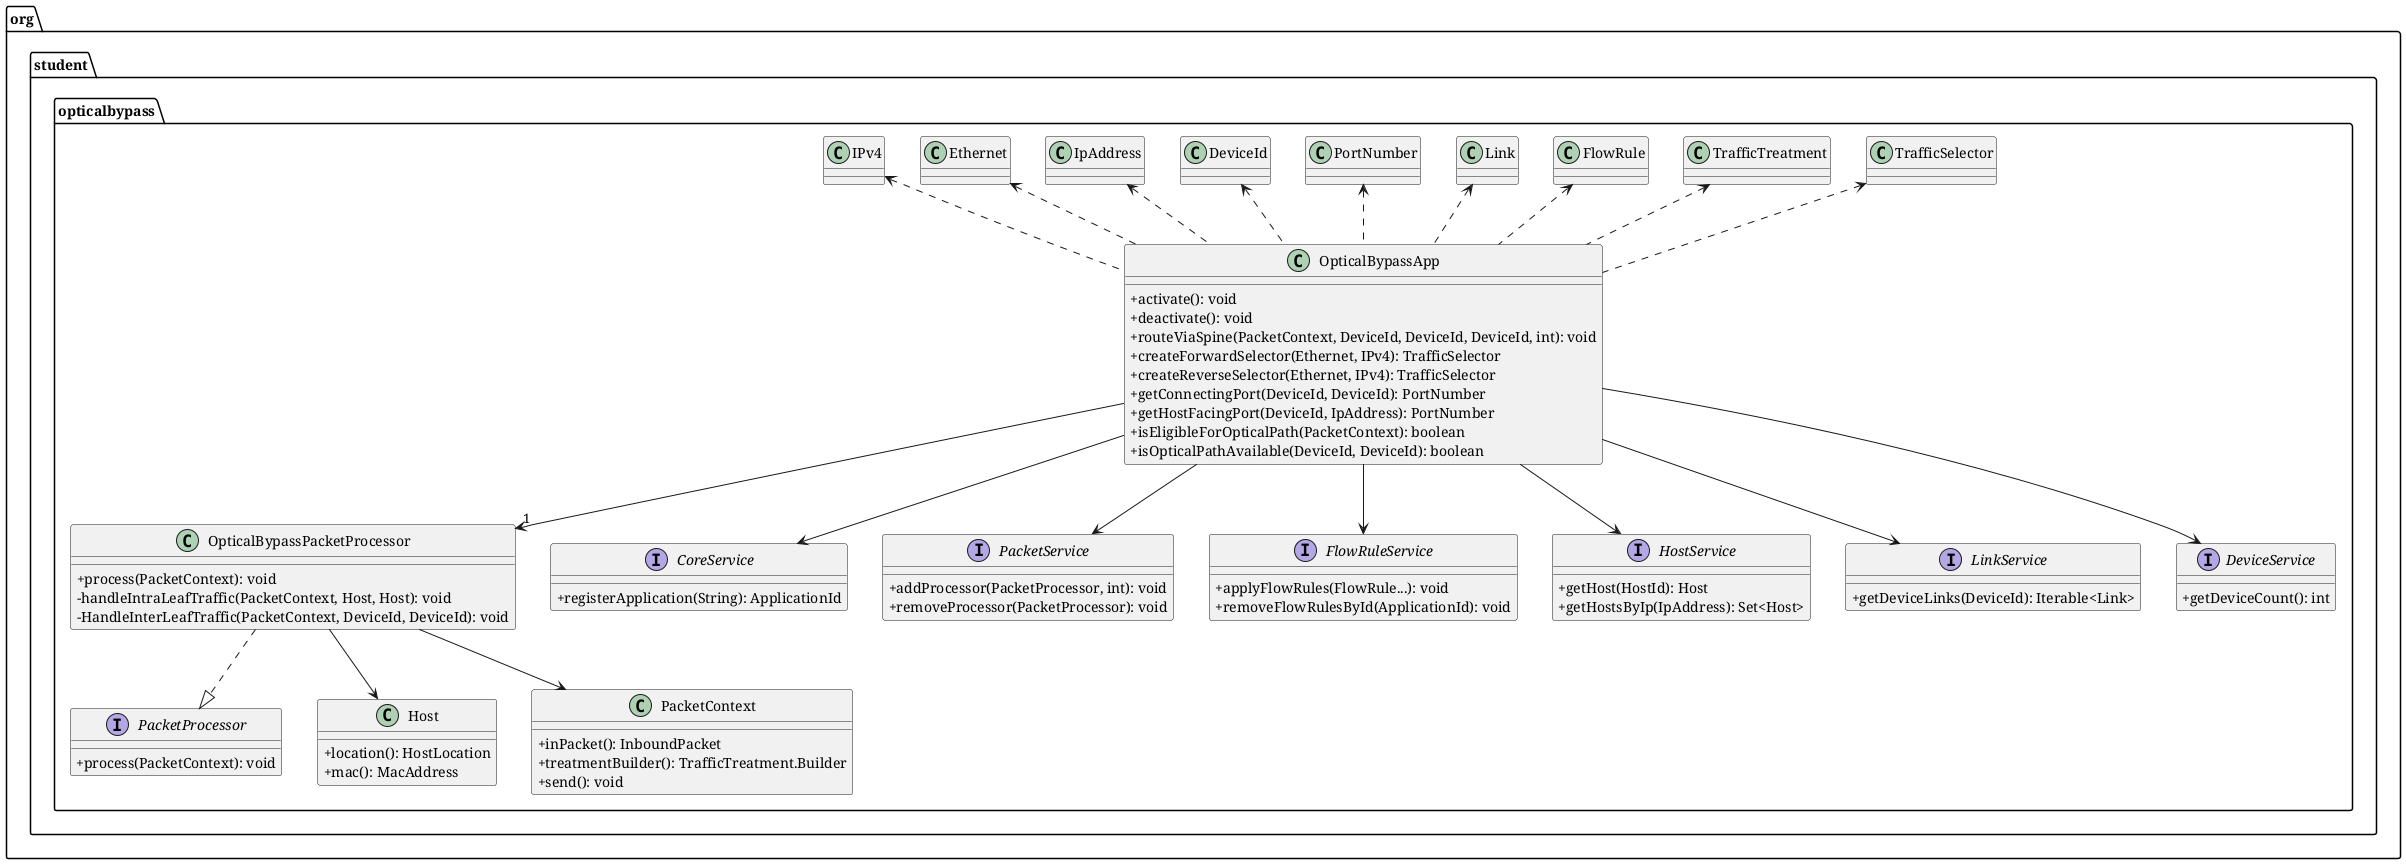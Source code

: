 @startuml classes
skinparam classAttributeIconSize 0
skinparam defaultFontName Serif

package "org.student.opticalbypass" {

    class OpticalBypassApp {
        + activate(): void
        + deactivate(): void
        + routeViaSpine(PacketContext, DeviceId, DeviceId, DeviceId, int): void
        + createForwardSelector(Ethernet, IPv4): TrafficSelector
        + createReverseSelector(Ethernet, IPv4): TrafficSelector
        + getConnectingPort(DeviceId, DeviceId): PortNumber
        + getHostFacingPort(DeviceId, IpAddress): PortNumber
        + isEligibleForOpticalPath(PacketContext): boolean
        + isOpticalPathAvailable(DeviceId, DeviceId): boolean
    }

    class OpticalBypassPacketProcessor {
        + process(PacketContext): void
        - handleIntraLeafTraffic(PacketContext, Host, Host): void
        - HandleInterLeafTraffic(PacketContext, DeviceId, DeviceId): void
    }

    OpticalBypassApp --> "1" OpticalBypassPacketProcessor

    interface PacketProcessor {
        + process(PacketContext): void
    }

    OpticalBypassPacketProcessor ..|> PacketProcessor

    interface CoreService {
        + registerApplication(String): ApplicationId
    }

    interface PacketService {
        + addProcessor(PacketProcessor, int): void
        + removeProcessor(PacketProcessor): void
    }

    interface FlowRuleService {
        + applyFlowRules(FlowRule...): void
        + removeFlowRulesById(ApplicationId): void
    }

    interface HostService {
        + getHost(HostId): Host
        + getHostsByIp(IpAddress): Set<Host>
    }

    interface LinkService {
        + getDeviceLinks(DeviceId): Iterable<Link>
    }

    interface DeviceService {
        + getDeviceCount(): int
    }

    OpticalBypassApp --> CoreService
    OpticalBypassApp --> PacketService
    OpticalBypassApp --> FlowRuleService
    OpticalBypassApp --> HostService
    OpticalBypassApp --> LinkService
    OpticalBypassApp --> DeviceService

    class Host {
        + location(): HostLocation
        + mac(): MacAddress
    }

    class PacketContext {
        + inPacket(): InboundPacket
        + treatmentBuilder(): TrafficTreatment.Builder
        + send(): void
    }

    OpticalBypassPacketProcessor --> PacketContext
    OpticalBypassPacketProcessor --> Host

    class TrafficSelector
    class TrafficTreatment
    class FlowRule
    class Link
    class PortNumber
    class DeviceId
    class IpAddress
    class Ethernet
    class IPv4

    TrafficSelector <.. OpticalBypassApp
    TrafficTreatment <.. OpticalBypassApp
    FlowRule <.. OpticalBypassApp
    Link <.. OpticalBypassApp
    PortNumber <.. OpticalBypassApp
    DeviceId <.. OpticalBypassApp
    IpAddress <.. OpticalBypassApp
    Ethernet <.. OpticalBypassApp
    IPv4 <.. OpticalBypassApp
}

@enduml
